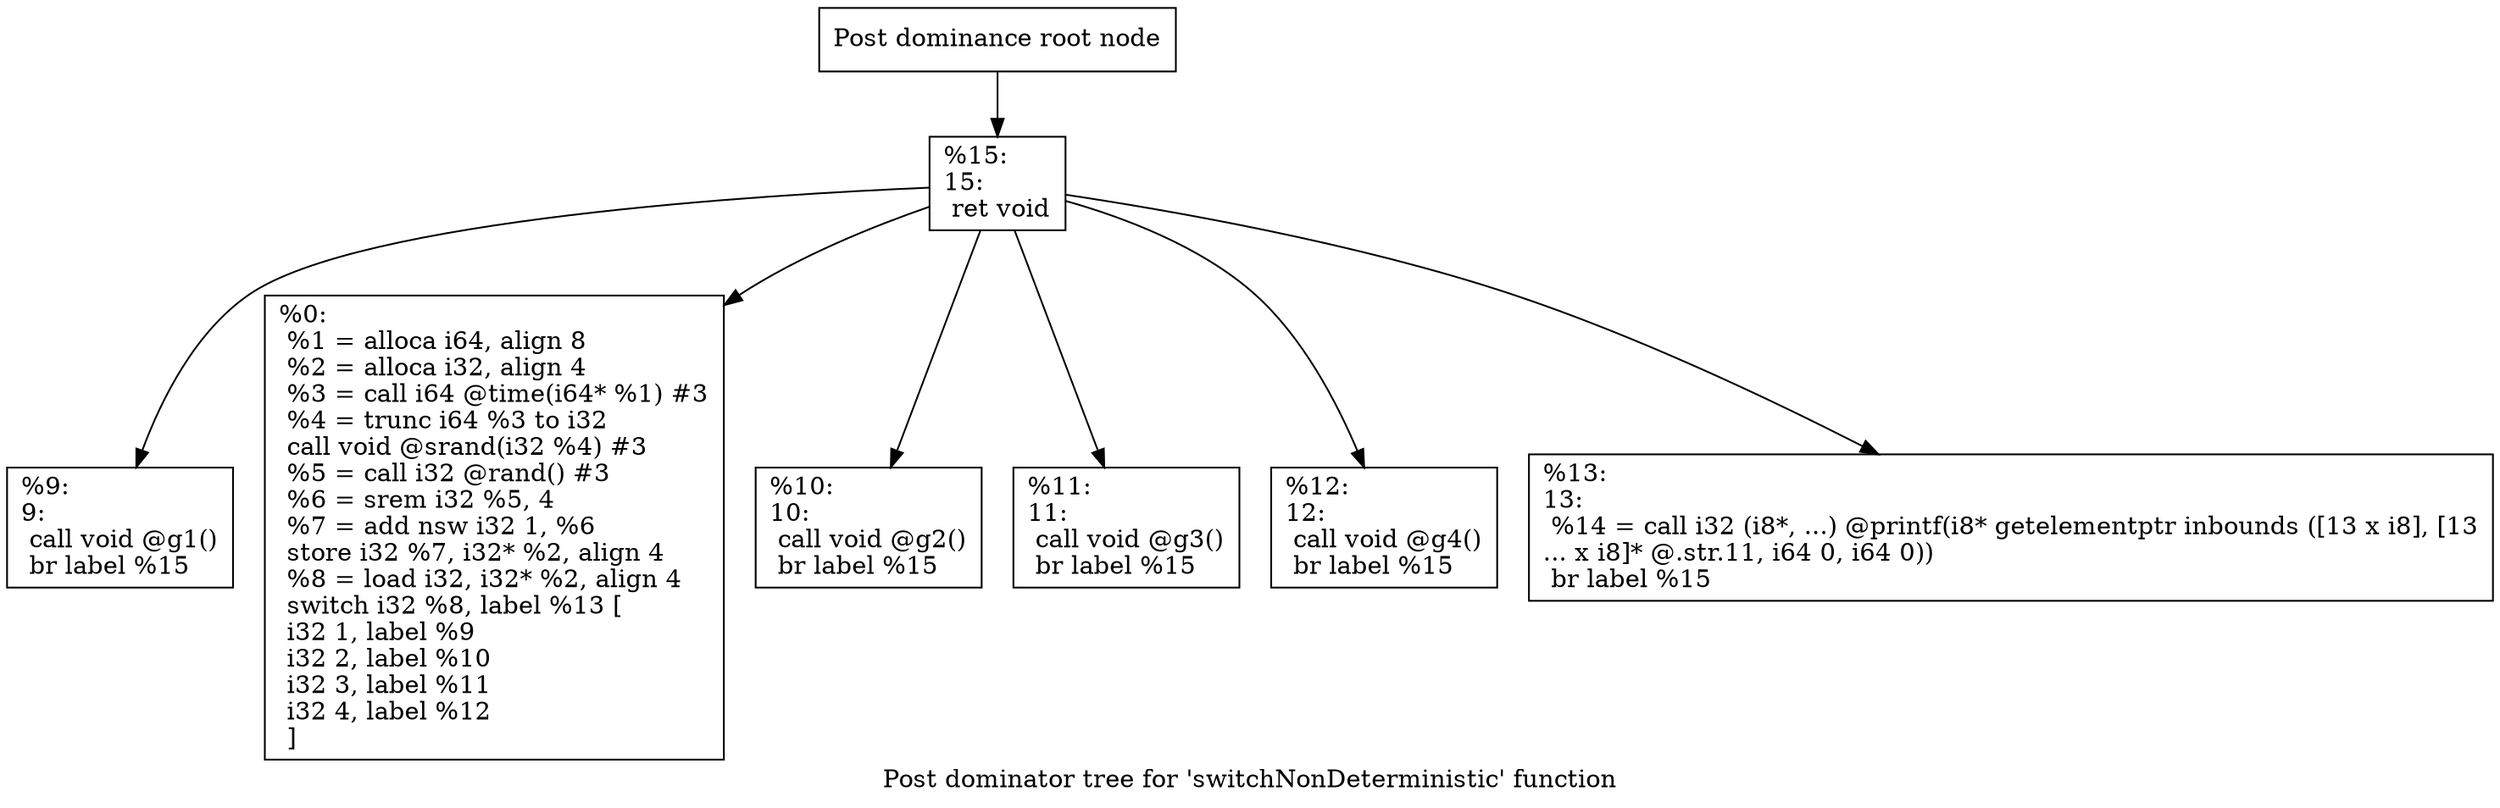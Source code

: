 digraph "Post dominator tree for 'switchNonDeterministic' function" {
	label="Post dominator tree for 'switchNonDeterministic' function";

	Node0x5642420edc10 [shape=record,label="{Post dominance root node}"];
	Node0x5642420edc10 -> Node0x5642420ec590;
	Node0x5642420ec590 [shape=record,label="{%15:\l15:                                               \l  ret void\l}"];
	Node0x5642420ec590 -> Node0x5642420ec8a0;
	Node0x5642420ec590 -> Node0x5642420ec900;
	Node0x5642420ec590 -> Node0x5642420ec960;
	Node0x5642420ec590 -> Node0x5642420ec9c0;
	Node0x5642420ec590 -> Node0x5642420eca20;
	Node0x5642420ec590 -> Node0x5642420eca80;
	Node0x5642420ec8a0 [shape=record,label="{%9:\l9:                                                \l  call void @g1()\l  br label %15\l}"];
	Node0x5642420ec900 [shape=record,label="{%0:\l  %1 = alloca i64, align 8\l  %2 = alloca i32, align 4\l  %3 = call i64 @time(i64* %1) #3\l  %4 = trunc i64 %3 to i32\l  call void @srand(i32 %4) #3\l  %5 = call i32 @rand() #3\l  %6 = srem i32 %5, 4\l  %7 = add nsw i32 1, %6\l  store i32 %7, i32* %2, align 4\l  %8 = load i32, i32* %2, align 4\l  switch i32 %8, label %13 [\l    i32 1, label %9\l    i32 2, label %10\l    i32 3, label %11\l    i32 4, label %12\l  ]\l}"];
	Node0x5642420ec960 [shape=record,label="{%10:\l10:                                               \l  call void @g2()\l  br label %15\l}"];
	Node0x5642420ec9c0 [shape=record,label="{%11:\l11:                                               \l  call void @g3()\l  br label %15\l}"];
	Node0x5642420eca20 [shape=record,label="{%12:\l12:                                               \l  call void @g4()\l  br label %15\l}"];
	Node0x5642420eca80 [shape=record,label="{%13:\l13:                                               \l  %14 = call i32 (i8*, ...) @printf(i8* getelementptr inbounds ([13 x i8], [13\l... x i8]* @.str.11, i64 0, i64 0))\l  br label %15\l}"];
}
